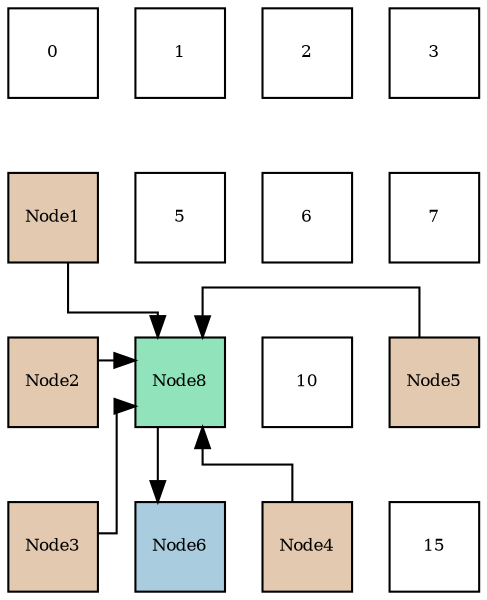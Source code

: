 digraph layout{
 rankdir=TB;
 splines=ortho;
 node [style=filled shape=square fixedsize=true width=0.6];
0[label="0", fontsize=8, fillcolor="#ffffff"];
1[label="1", fontsize=8, fillcolor="#ffffff"];
2[label="2", fontsize=8, fillcolor="#ffffff"];
3[label="3", fontsize=8, fillcolor="#ffffff"];
4[label="Node1", fontsize=8, fillcolor="#e3c9af"];
5[label="5", fontsize=8, fillcolor="#ffffff"];
6[label="6", fontsize=8, fillcolor="#ffffff"];
7[label="7", fontsize=8, fillcolor="#ffffff"];
8[label="Node2", fontsize=8, fillcolor="#e3c9af"];
9[label="Node8", fontsize=8, fillcolor="#91e3bb"];
10[label="10", fontsize=8, fillcolor="#ffffff"];
11[label="Node5", fontsize=8, fillcolor="#e3c9af"];
12[label="Node3", fontsize=8, fillcolor="#e3c9af"];
13[label="Node6", fontsize=8, fillcolor="#a9ccde"];
14[label="Node4", fontsize=8, fillcolor="#e3c9af"];
15[label="15", fontsize=8, fillcolor="#ffffff"];
edge [constraint=false, style=vis];9 -> 13;
4 -> 9;
8 -> 9;
12 -> 9;
14 -> 9;
11 -> 9;
edge [constraint=true, style=invis];
0 -> 4 -> 8 -> 12;
1 -> 5 -> 9 -> 13;
2 -> 6 -> 10 -> 14;
3 -> 7 -> 11 -> 15;
rank = same {0 -> 1 -> 2 -> 3};
rank = same {4 -> 5 -> 6 -> 7};
rank = same {8 -> 9 -> 10 -> 11};
rank = same {12 -> 13 -> 14 -> 15};
}